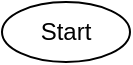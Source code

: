 <mxfile version="24.2.5" type="device">
  <diagram name="Страница — 1" id="_r5xs2SU4ZLfLMFYP6-0">
    <mxGraphModel dx="1434" dy="783" grid="1" gridSize="10" guides="1" tooltips="1" connect="1" arrows="1" fold="1" page="1" pageScale="1" pageWidth="827" pageHeight="1169" math="0" shadow="0">
      <root>
        <mxCell id="0" />
        <mxCell id="1" parent="0" />
        <mxCell id="E6yCAVuV2X_614yc9hzb-1" value="Start" style="ellipse;whiteSpace=wrap;html=1;" vertex="1" parent="1">
          <mxGeometry x="410" y="40" width="64" height="30" as="geometry" />
        </mxCell>
      </root>
    </mxGraphModel>
  </diagram>
</mxfile>
